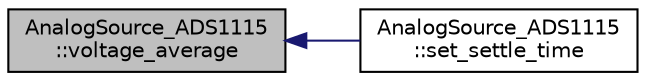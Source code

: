 digraph "AnalogSource_ADS1115::voltage_average"
{
 // INTERACTIVE_SVG=YES
  edge [fontname="Helvetica",fontsize="10",labelfontname="Helvetica",labelfontsize="10"];
  node [fontname="Helvetica",fontsize="10",shape=record];
  rankdir="LR";
  Node1 [label="AnalogSource_ADS1115\l::voltage_average",height=0.2,width=0.4,color="black", fillcolor="grey75", style="filled", fontcolor="black"];
  Node1 -> Node2 [dir="back",color="midnightblue",fontsize="10",style="solid",fontname="Helvetica"];
  Node2 [label="AnalogSource_ADS1115\l::set_settle_time",height=0.2,width=0.4,color="black", fillcolor="white", style="filled",URL="$classAnalogSource__ADS1115.html#a99c1043bd5ace13531bb5563bd021d9d"];
}
